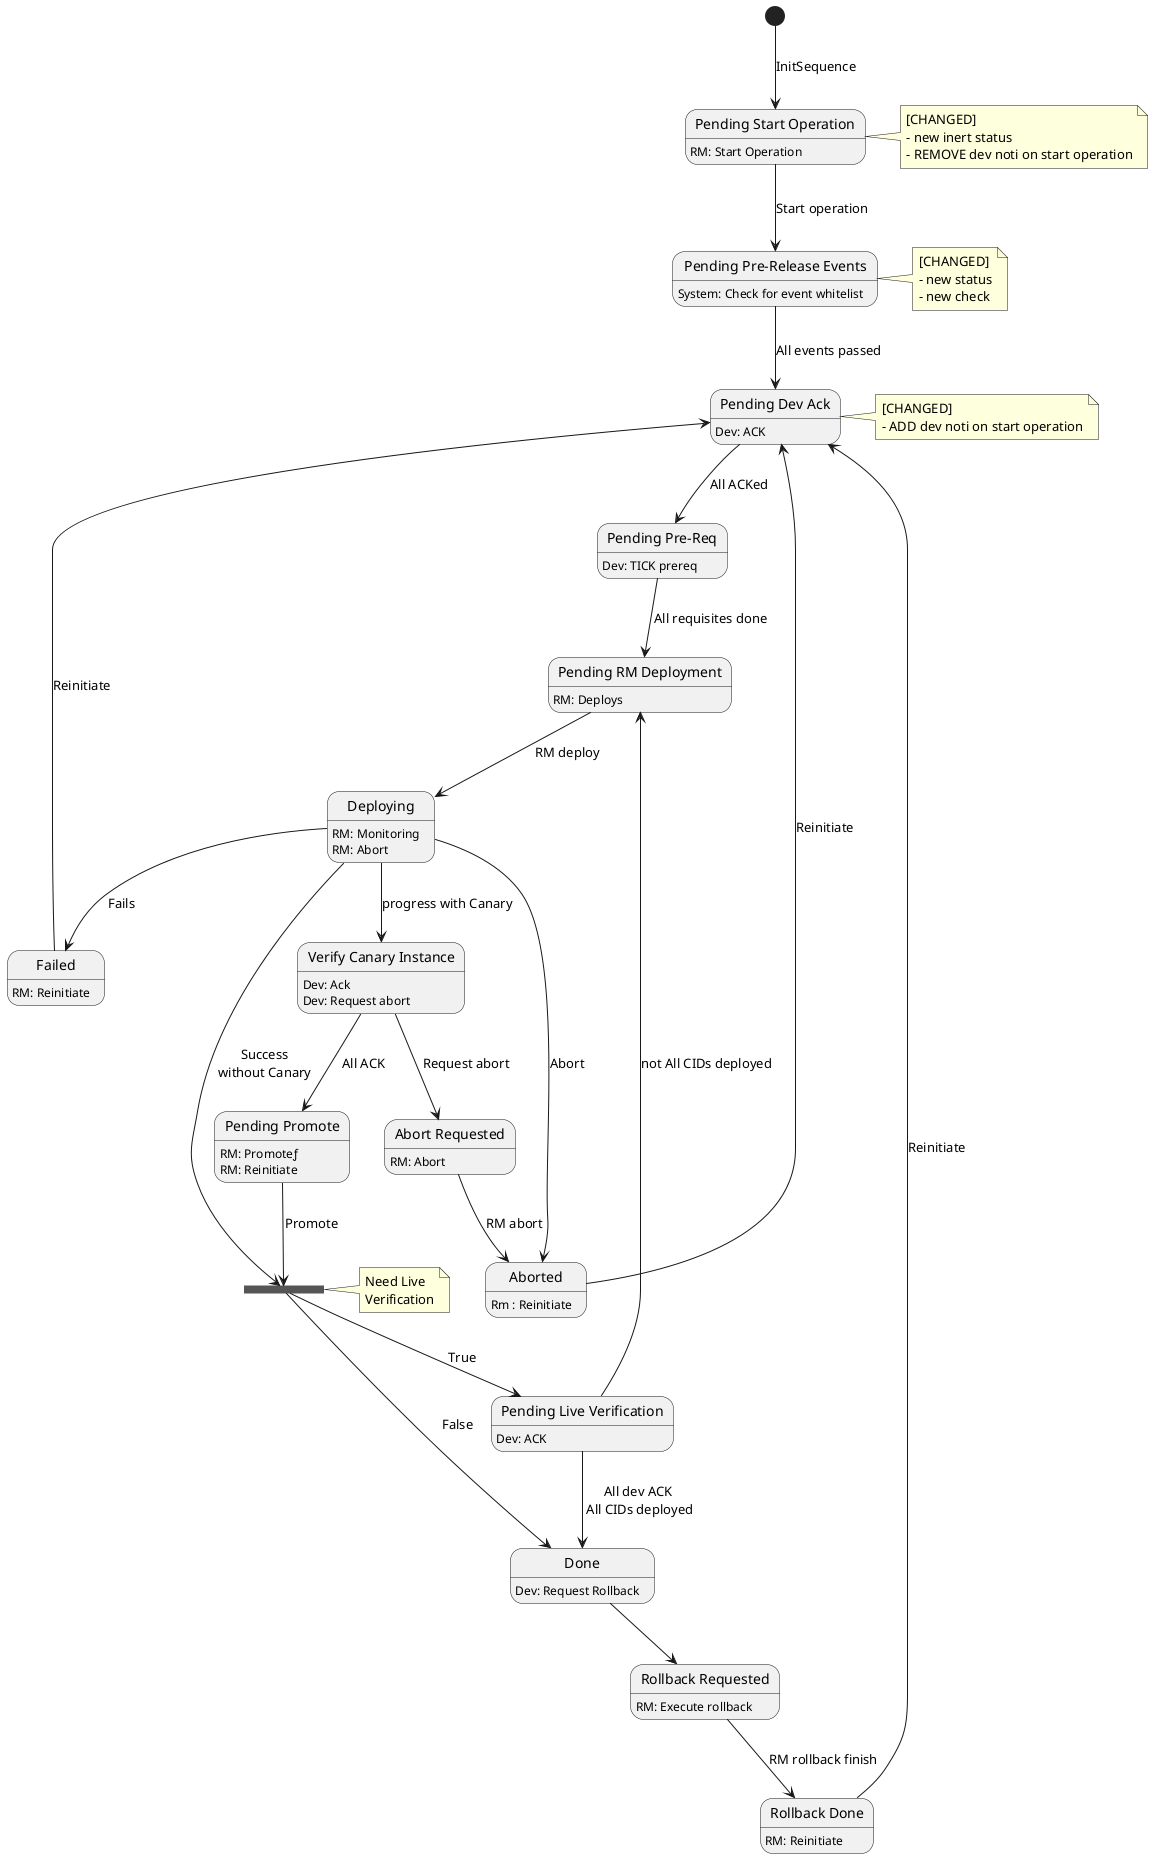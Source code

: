@startuml

state "Pending Start Operation" as preOp
state "Pending Dev Ack" as pendingDevAck
state "Pending Pre-Release Events" as pendingPreReleaseEvents
state "Pending Pre-Req" as pendingPreReq
state "Pending RM Deployment" as pendingRMDeploy
state "Verify Canary Instance" as verifyCanary
state "Pending Live Verification" as pendingLiveVer
state pendingLiveVerFork <<fork>>
state "Pending Promote" as pendingPromote
state "Abort Requested" as abortRequested
state "Rollback Requested" as rollbackRequested
state "Rollback Done" as rollbackDone


[*] --> preOp : InitSequence
note right of preOp : [CHANGED]\n- new inert status\n- REMOVE dev noti on start operation
preOp: RM: Start Operation

note right of pendingPreReleaseEvents : [CHANGED] \n- new status\n- new check
preOp --> pendingPreReleaseEvents : Start operation

pendingPreReleaseEvents --> pendingDevAck : All events passed
pendingPreReleaseEvents: System: Check for event whitelist

note right of pendingDevAck : [CHANGED]\n- ADD dev noti on start operation
pendingDevAck: Dev: ACK
pendingDevAck --> pendingPreReq : All ACKed

pendingPreReq: Dev: TICK prereq

pendingPreReq --> pendingRMDeploy : All requisites done
pendingRMDeploy: RM: Deploys

pendingRMDeploy --> Deploying : RM deploy
Deploying : RM: Monitoring
Deploying : RM: Abort

Deploying --> Aborted : Abort

Deploying --> Failed : Fails

Failed --> pendingDevAck : Reinitiate
Failed: RM: Reinitiate

Deploying --> verifyCanary : progress with Canary
verifyCanary: Dev: Ack
verifyCanary: Dev: Request abort

verifyCanary --> pendingPromote : All ACK
pendingPromote: RM: Promoteƒ

verifyCanary --> abortRequested : Request abort
abortRequested: RM: Abort

abortRequested --> Aborted : RM abort
Aborted: Rm : Reinitiate

Aborted --> pendingDevAck : Reinitiate
pendingPromote: RM: Reinitiate

pendingPromote --> pendingLiveVerFork : Promote
note right of pendingLiveVerFork : Need Live\nVerification
pendingLiveVerFork --> pendingLiveVer : True
pendingLiveVerFork --> Done : False

pendingLiveVer --> Done :All dev ACK\n All CIDs deployed
pendingLiveVer --> pendingRMDeploy : not All CIDs deployed
pendingLiveVer: Dev: ACK

Deploying --> pendingLiveVerFork : Success\nwithout Canary

Done: Dev: Request Rollback

Done --> rollbackRequested
rollbackRequested: RM: Execute rollback

rollbackRequested --> rollbackDone : RM rollback finish
rollbackDone: RM: Reinitiate

rollbackDone --> pendingDevAck : Reinitiate

@enduml